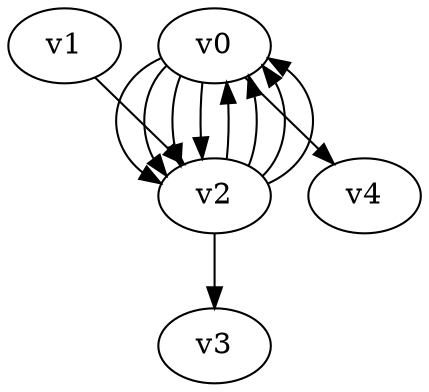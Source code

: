 digraph G { 
v0 -> v2;
v0 -> v2;
v0 -> v2;
v0 -> v2;
v0 -> v4;
v1 -> v2;
v2 -> v0;
v2 -> v0;
v2 -> v0;
v2 -> v0;
v2 -> v3;
}